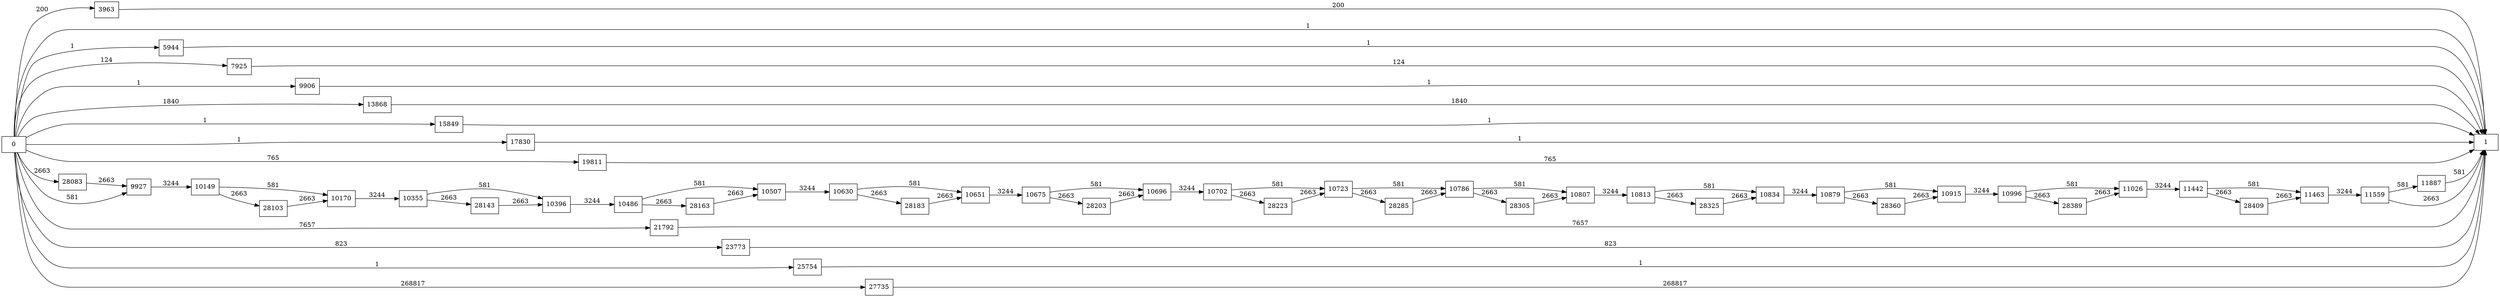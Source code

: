 digraph {
	graph [rankdir=LR]
	node [shape=rectangle]
	3963 -> 1 [label=200]
	5944 -> 1 [label=1]
	7925 -> 1 [label=124]
	9906 -> 1 [label=1]
	9927 -> 10149 [label=3244]
	10149 -> 10170 [label=581]
	10149 -> 28103 [label=2663]
	10170 -> 10355 [label=3244]
	10355 -> 10396 [label=581]
	10355 -> 28143 [label=2663]
	10396 -> 10486 [label=3244]
	10486 -> 10507 [label=581]
	10486 -> 28163 [label=2663]
	10507 -> 10630 [label=3244]
	10630 -> 10651 [label=581]
	10630 -> 28183 [label=2663]
	10651 -> 10675 [label=3244]
	10675 -> 10696 [label=581]
	10675 -> 28203 [label=2663]
	10696 -> 10702 [label=3244]
	10702 -> 10723 [label=581]
	10702 -> 28223 [label=2663]
	10723 -> 10786 [label=581]
	10723 -> 28285 [label=2663]
	10786 -> 10807 [label=581]
	10786 -> 28305 [label=2663]
	10807 -> 10813 [label=3244]
	10813 -> 10834 [label=581]
	10813 -> 28325 [label=2663]
	10834 -> 10879 [label=3244]
	10879 -> 10915 [label=581]
	10879 -> 28360 [label=2663]
	10915 -> 10996 [label=3244]
	10996 -> 11026 [label=581]
	10996 -> 28389 [label=2663]
	11026 -> 11442 [label=3244]
	11442 -> 11463 [label=581]
	11442 -> 28409 [label=2663]
	11463 -> 11559 [label=3244]
	11559 -> 1 [label=2663]
	11559 -> 11887 [label=581]
	11887 -> 1 [label=581]
	13868 -> 1 [label=1840]
	15849 -> 1 [label=1]
	17830 -> 1 [label=1]
	19811 -> 1 [label=765]
	21792 -> 1 [label=7657]
	23773 -> 1 [label=823]
	25754 -> 1 [label=1]
	27735 -> 1 [label=268817]
	28083 -> 9927 [label=2663]
	28103 -> 10170 [label=2663]
	28143 -> 10396 [label=2663]
	28163 -> 10507 [label=2663]
	28183 -> 10651 [label=2663]
	28203 -> 10696 [label=2663]
	28223 -> 10723 [label=2663]
	28285 -> 10786 [label=2663]
	28305 -> 10807 [label=2663]
	28325 -> 10834 [label=2663]
	28360 -> 10915 [label=2663]
	28389 -> 11026 [label=2663]
	28409 -> 11463 [label=2663]
	0 -> 1 [label=1]
	0 -> 3963 [label=200]
	0 -> 5944 [label=1]
	0 -> 7925 [label=124]
	0 -> 9906 [label=1]
	0 -> 9927 [label=581]
	0 -> 13868 [label=1840]
	0 -> 15849 [label=1]
	0 -> 17830 [label=1]
	0 -> 19811 [label=765]
	0 -> 21792 [label=7657]
	0 -> 23773 [label=823]
	0 -> 25754 [label=1]
	0 -> 27735 [label=268817]
	0 -> 28083 [label=2663]
}
